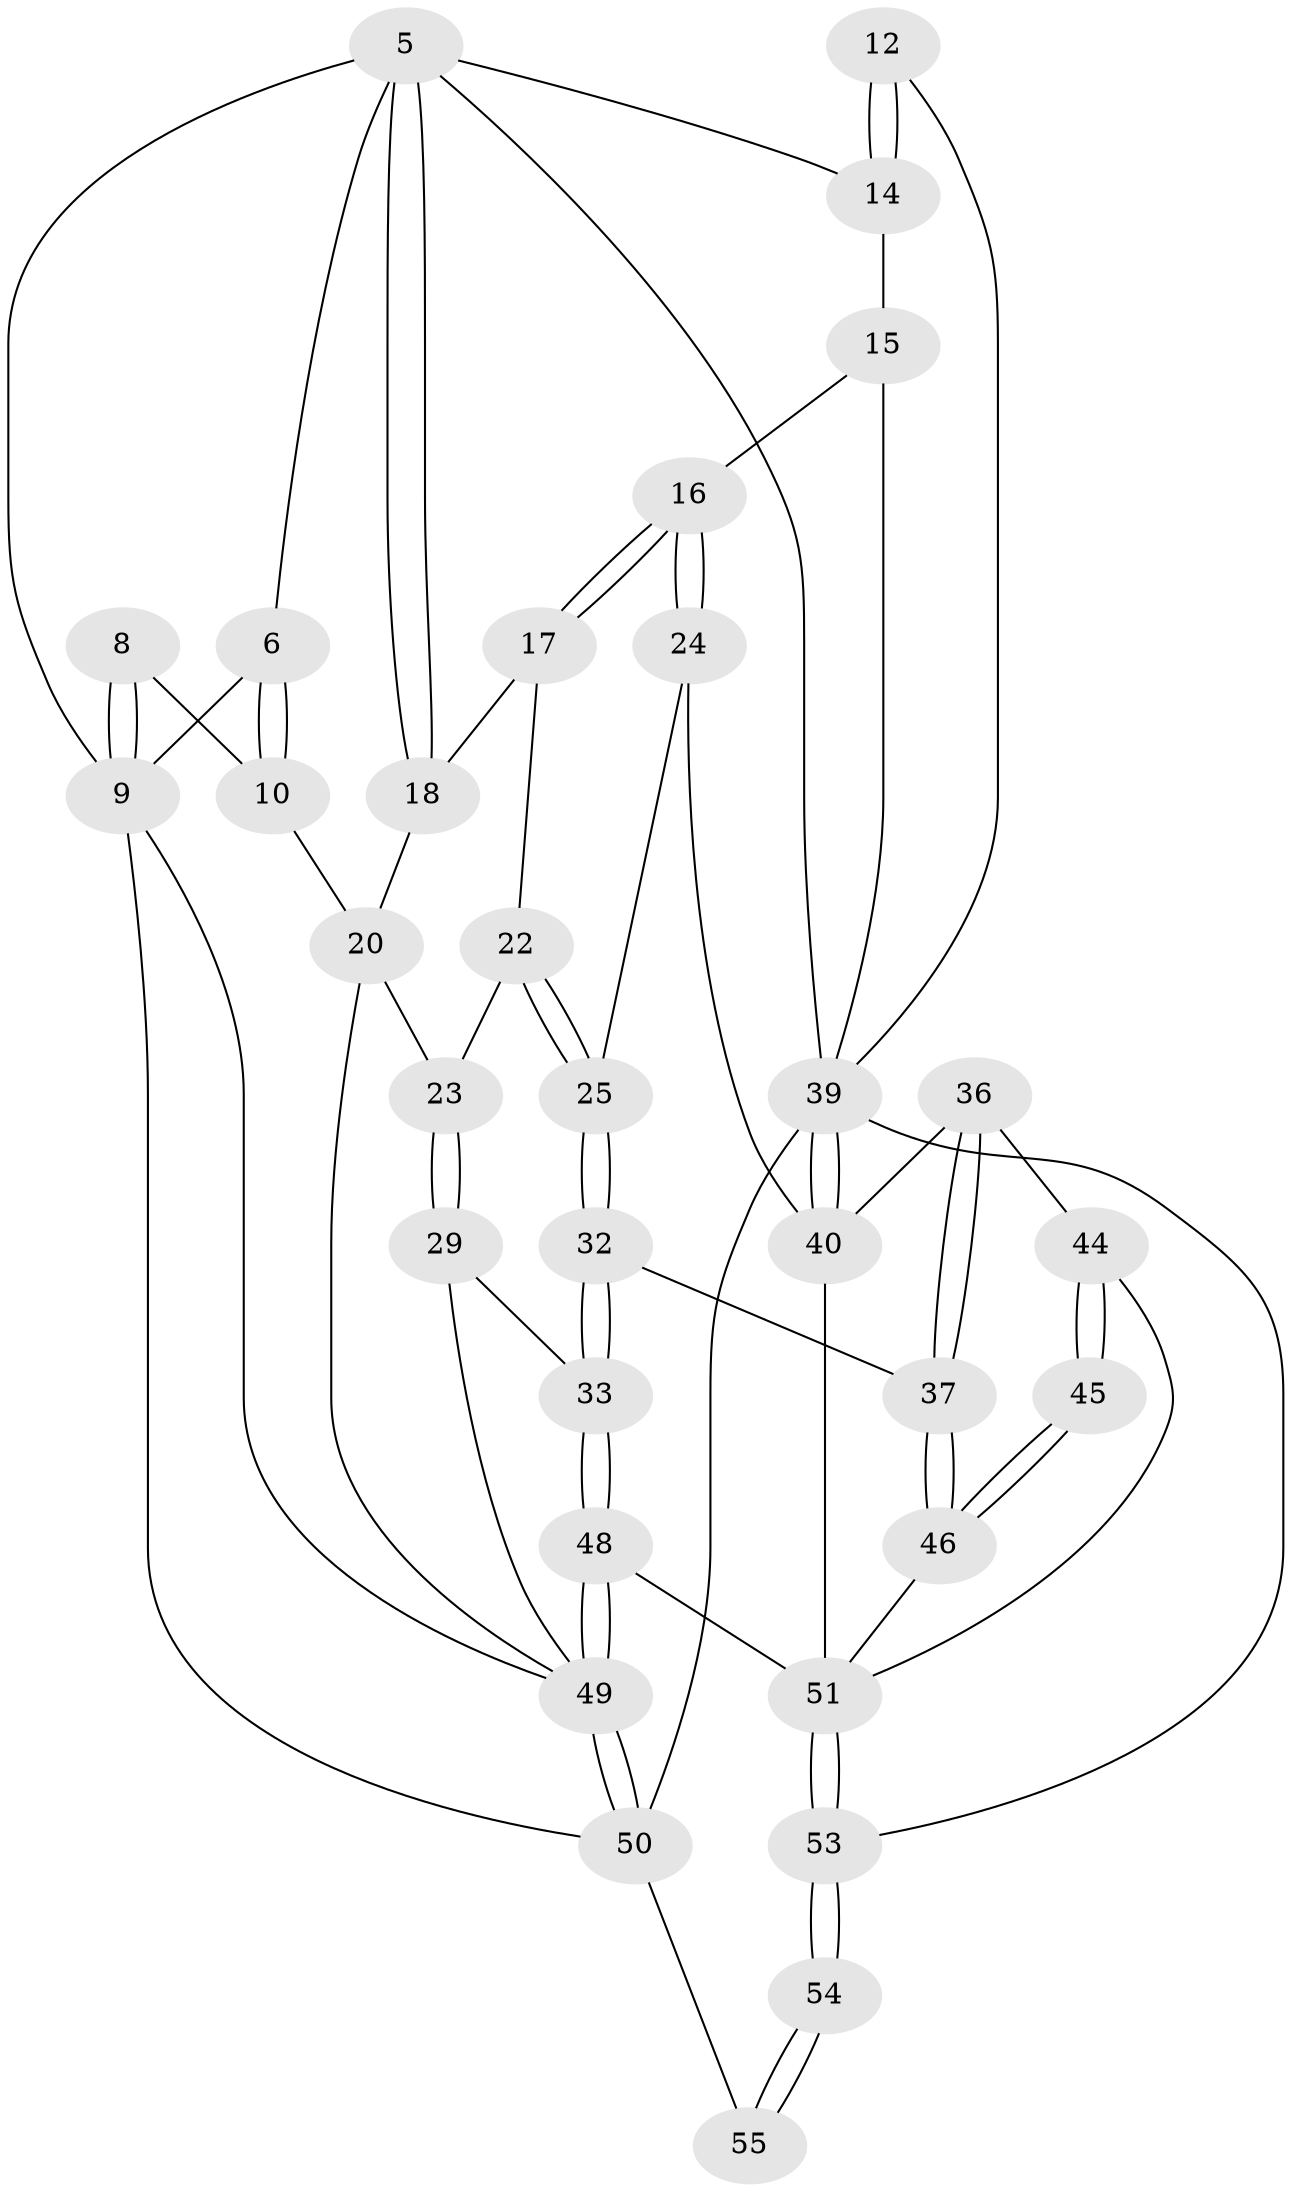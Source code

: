 // original degree distribution, {3: 0.03636363636363636, 5: 0.4727272727272727, 4: 0.2727272727272727, 6: 0.21818181818181817}
// Generated by graph-tools (version 1.1) at 2025/04/03/04/25 22:04:33]
// undirected, 33 vertices, 75 edges
graph export_dot {
graph [start="1"]
  node [color=gray90,style=filled];
  5 [pos="+0.5381971082170924+0",super="+4"];
  6 [pos="+0.3283483880782048+0.11875457055423173"];
  8 [pos="+0.16373946849679843+0.15476152646590363"];
  9 [pos="+0+0.28169907392258303",super="+3+7"];
  10 [pos="+0.2776148035833021+0.26722507771811943"];
  12 [pos="+1+0"];
  14 [pos="+0.7250474764358831+0.26960820219990644",super="+11"];
  15 [pos="+0.6781878892169344+0.3327729451340628"];
  16 [pos="+0.6549030665023117+0.3409668217555943"];
  17 [pos="+0.5727994428166067+0.29303453097197024"];
  18 [pos="+0.5342735774156775+0.03673443420841262"];
  20 [pos="+0.3045771377411762+0.3596748541930186",super="+19"];
  22 [pos="+0.4473922938891452+0.3443710605802088"];
  23 [pos="+0.3123180941705384+0.3631553940834684"];
  24 [pos="+0.6529312999735104+0.5053768728082478"];
  25 [pos="+0.5341444534706198+0.544076140728803"];
  29 [pos="+0.41811566477068807+0.6151799018552151"];
  32 [pos="+0.4506044919605015+0.6077951682126497"];
  33 [pos="+0.42169522937118126+0.6160254775412901"];
  36 [pos="+0.6372893968451118+0.6612140485662188"];
  37 [pos="+0.5911582937490423+0.6871227637298658"];
  39 [pos="+0.9782837762298031+0.8076580931207675",super="+38+26"];
  40 [pos="+0.7904013878023921+0.749322902393898",super="+35+28"];
  44 [pos="+0.6618400907373677+0.7077910498658735",super="+43"];
  45 [pos="+0.6132666543734556+0.7991761902804473"];
  46 [pos="+0.5791847008082047+0.814454348052507"];
  48 [pos="+0.5137940802619376+0.8624368277136105"];
  49 [pos="+0.26063200757771127+1",super="+31"];
  50 [pos="+0.1659009311050316+1",super="+41"];
  51 [pos="+0.6719543342774704+0.9410349072075752",super="+42+47"];
  53 [pos="+0.6796685360641791+0.9499512222508057",super="+52"];
  54 [pos="+0.7033388310984016+1"];
  55 [pos="+0.7120277034663205+1"];
  5 -- 6;
  5 -- 18;
  5 -- 18;
  5 -- 9;
  5 -- 14;
  5 -- 39;
  6 -- 10;
  6 -- 10;
  6 -- 9;
  8 -- 9 [weight=2];
  8 -- 9;
  8 -- 10;
  9 -- 49;
  9 -- 50;
  10 -- 20;
  12 -- 14 [weight=2];
  12 -- 14;
  12 -- 39;
  14 -- 15;
  15 -- 16;
  15 -- 39;
  16 -- 17;
  16 -- 17;
  16 -- 24;
  16 -- 24;
  17 -- 18;
  17 -- 22;
  18 -- 20;
  20 -- 23;
  20 -- 49;
  22 -- 23;
  22 -- 25;
  22 -- 25;
  23 -- 29;
  23 -- 29;
  24 -- 25;
  24 -- 40;
  25 -- 32;
  25 -- 32;
  29 -- 33;
  29 -- 49;
  32 -- 33;
  32 -- 33;
  32 -- 37;
  33 -- 48;
  33 -- 48;
  36 -- 37;
  36 -- 37;
  36 -- 44;
  36 -- 40;
  37 -- 46;
  37 -- 46;
  39 -- 40 [weight=2];
  39 -- 40;
  39 -- 53;
  39 -- 50 [weight=2];
  40 -- 51;
  44 -- 45 [weight=2];
  44 -- 45;
  44 -- 51;
  45 -- 46;
  45 -- 46;
  46 -- 51;
  48 -- 49;
  48 -- 49;
  48 -- 51;
  49 -- 50 [weight=2];
  49 -- 50;
  50 -- 55 [weight=2];
  51 -- 53;
  51 -- 53;
  53 -- 54 [weight=2];
  53 -- 54;
  54 -- 55;
  54 -- 55;
}
